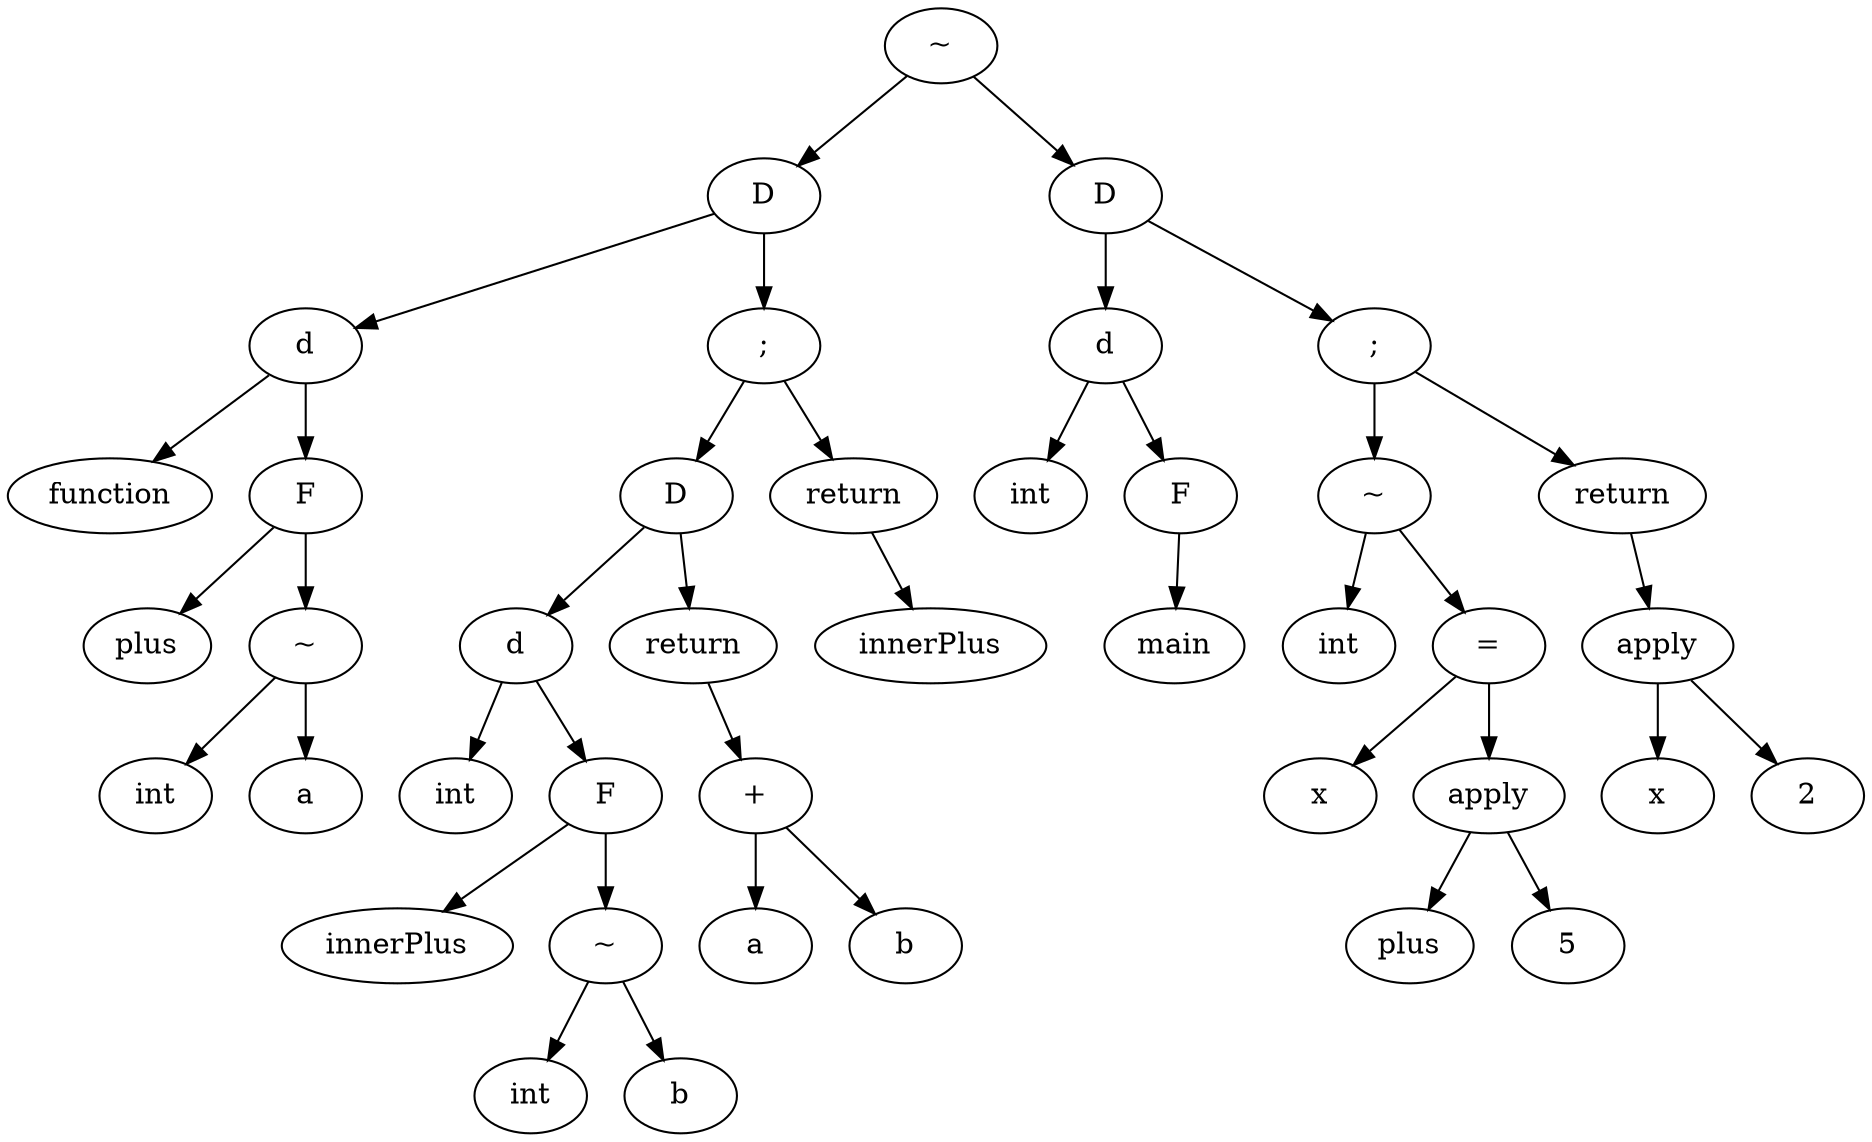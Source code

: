 // AST
digraph {
	140196223229400 [label="~"]
	140196223280128 [label=D]
	140196223280240 [label=d]
	140196223280520 [label=function]
	140196223280240 -> 140196223280520
	140196223280688 [label=F]
	140196223280856 [label=plus]
	140196223280688 -> 140196223280856
	140196223281024 [label="~"]
	140196223281136 [label=int]
	140196223281024 -> 140196223281136
	140196223281304 [label=a]
	140196223281024 -> 140196223281304
	140196223280688 -> 140196223281024
	140196223280240 -> 140196223280688
	140196223280128 -> 140196223280240
	140196223280296 [label=";"]
	140196223281192 [label=D]
	140196223281360 [label=d]
	140196223281640 [label=int]
	140196223281360 -> 140196223281640
	140196223281808 [label=F]
	140196223281976 [label=innerPlus]
	140196223281808 -> 140196223281976
	140196223282144 [label="~"]
	140196223282256 [label=int]
	140196223282144 -> 140196223282256
	140196223282424 [label=b]
	140196223282144 -> 140196223282424
	140196223281808 -> 140196223282144
	140196223281360 -> 140196223281808
	140196223281192 -> 140196223281360
	140196223280744 [label=return]
	140196223282312 [label="+"]
	140196223282480 [label=a]
	140196223282312 -> 140196223282480
	140196223282648 [label=b]
	140196223282312 -> 140196223282648
	140196223280744 -> 140196223282312
	140196223281192 -> 140196223280744
	140196223280296 -> 140196223281192
	140196223281472 [label=return]
	140196223281752 [label=innerPlus]
	140196223281472 -> 140196223281752
	140196223280296 -> 140196223281472
	140196223280128 -> 140196223280296
	140196223229400 -> 140196223280128
	140196223280352 [label=D]
	140196223282760 [label=d]
	140196223283040 [label=int]
	140196223282760 -> 140196223283040
	140196223283152 [label=F]
	140196223250616 [label=main]
	140196223283152 -> 140196223250616
	140196223282760 -> 140196223283152
	140196223280352 -> 140196223282760
	140196223283096 [label=";"]
	140196223250504 [label="~"]
	140196223251008 [label=int]
	140196223250504 -> 140196223251008
	140196223251176 [label="="]
	140196223251344 [label=x]
	140196223251176 -> 140196223251344
	140196223251512 [label=apply]
	140196223251624 [label=plus]
	140196223251512 -> 140196223251624
	140196223251792 [label=5]
	140196223251512 -> 140196223251792
	140196223251176 -> 140196223251512
	140196223250504 -> 140196223251176
	140196223283096 -> 140196223250504
	140196223250784 [label=return]
	140196223251680 [label=apply]
	140196223251848 [label=x]
	140196223251680 -> 140196223251848
	140196223252016 [label=2]
	140196223251680 -> 140196223252016
	140196223250784 -> 140196223251680
	140196223283096 -> 140196223250784
	140196223280352 -> 140196223283096
	140196223229400 -> 140196223280352
}

